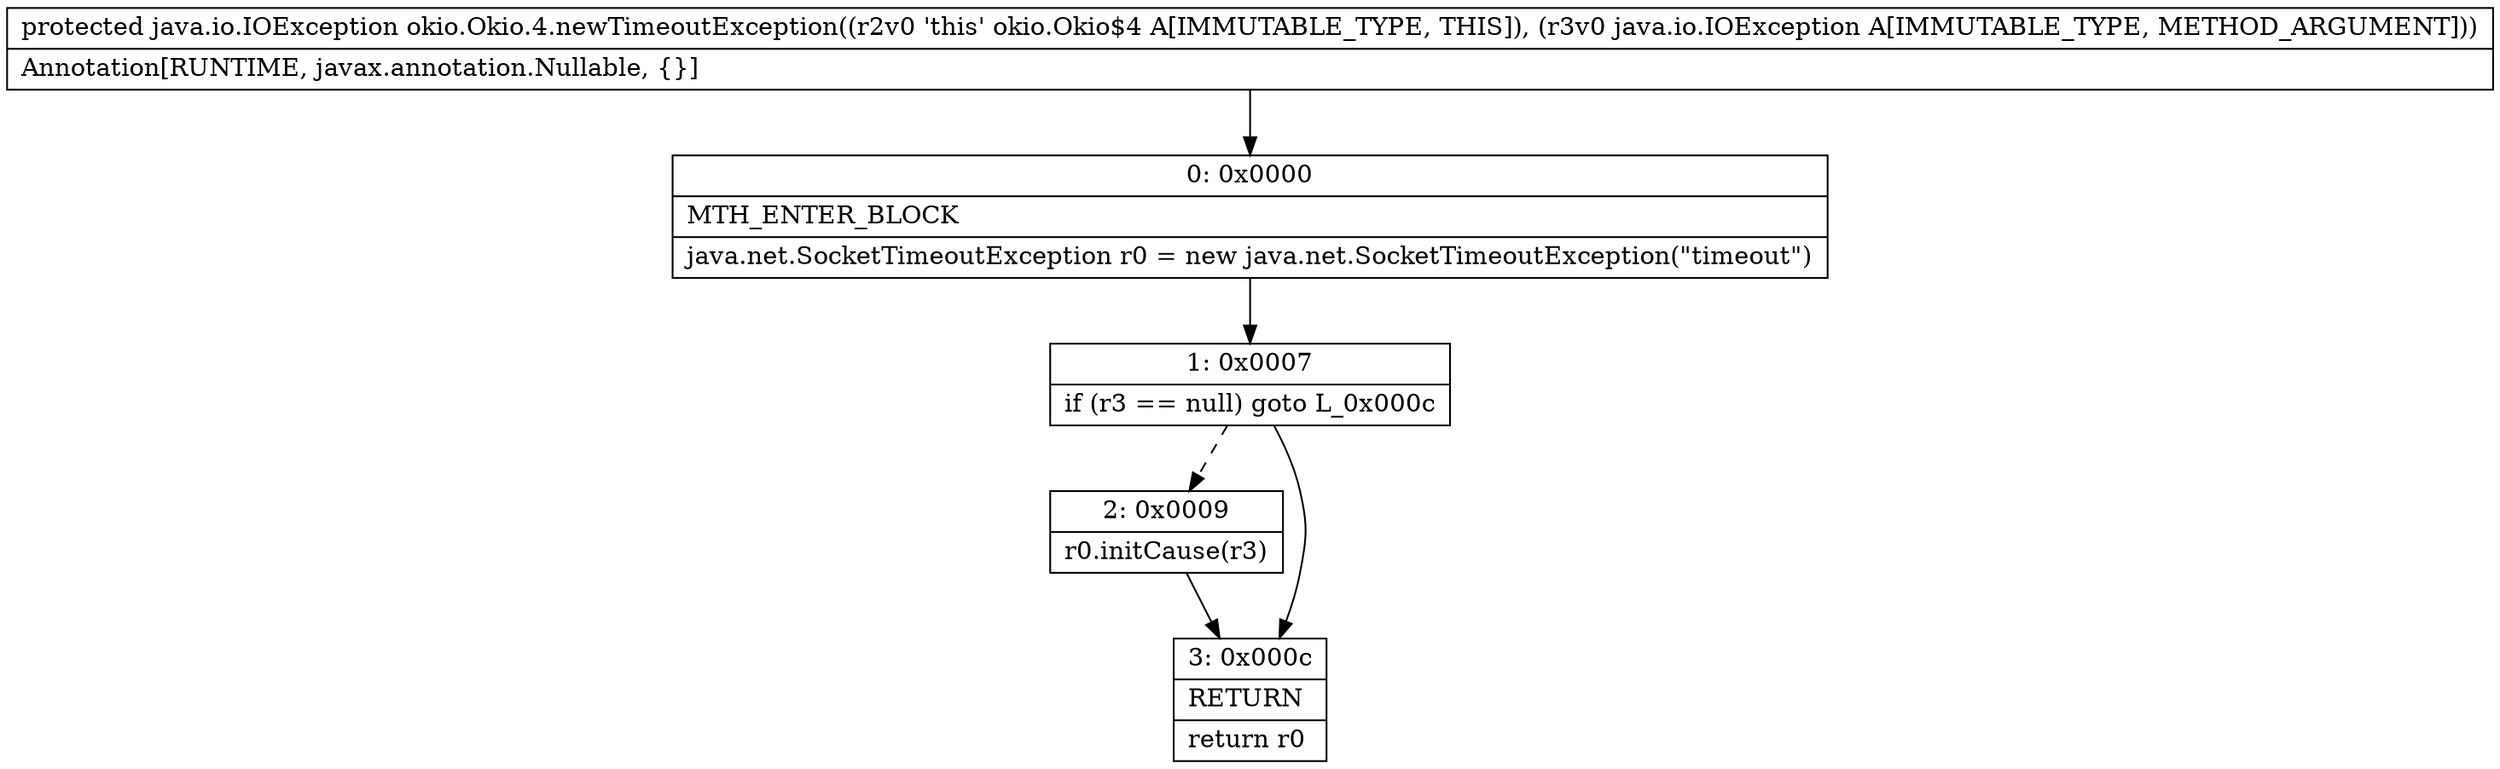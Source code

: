 digraph "CFG forokio.Okio.4.newTimeoutException(Ljava\/io\/IOException;)Ljava\/io\/IOException;" {
Node_0 [shape=record,label="{0\:\ 0x0000|MTH_ENTER_BLOCK\l|java.net.SocketTimeoutException r0 = new java.net.SocketTimeoutException(\"timeout\")\l}"];
Node_1 [shape=record,label="{1\:\ 0x0007|if (r3 == null) goto L_0x000c\l}"];
Node_2 [shape=record,label="{2\:\ 0x0009|r0.initCause(r3)\l}"];
Node_3 [shape=record,label="{3\:\ 0x000c|RETURN\l|return r0\l}"];
MethodNode[shape=record,label="{protected java.io.IOException okio.Okio.4.newTimeoutException((r2v0 'this' okio.Okio$4 A[IMMUTABLE_TYPE, THIS]), (r3v0 java.io.IOException A[IMMUTABLE_TYPE, METHOD_ARGUMENT]))  | Annotation[RUNTIME, javax.annotation.Nullable, \{\}]\l}"];
MethodNode -> Node_0;
Node_0 -> Node_1;
Node_1 -> Node_2[style=dashed];
Node_1 -> Node_3;
Node_2 -> Node_3;
}

